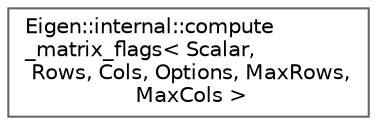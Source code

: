 digraph "类继承关系图"
{
 // LATEX_PDF_SIZE
  bgcolor="transparent";
  edge [fontname=Helvetica,fontsize=10,labelfontname=Helvetica,labelfontsize=10];
  node [fontname=Helvetica,fontsize=10,shape=box,height=0.2,width=0.4];
  rankdir="LR";
  Node0 [id="Node000000",label="Eigen::internal::compute\l_matrix_flags\< Scalar,\l Rows, Cols, Options, MaxRows,\l MaxCols \>",height=0.2,width=0.4,color="grey40", fillcolor="white", style="filled",URL="$class_eigen_1_1internal_1_1compute__matrix__flags.html",tooltip=" "];
}
